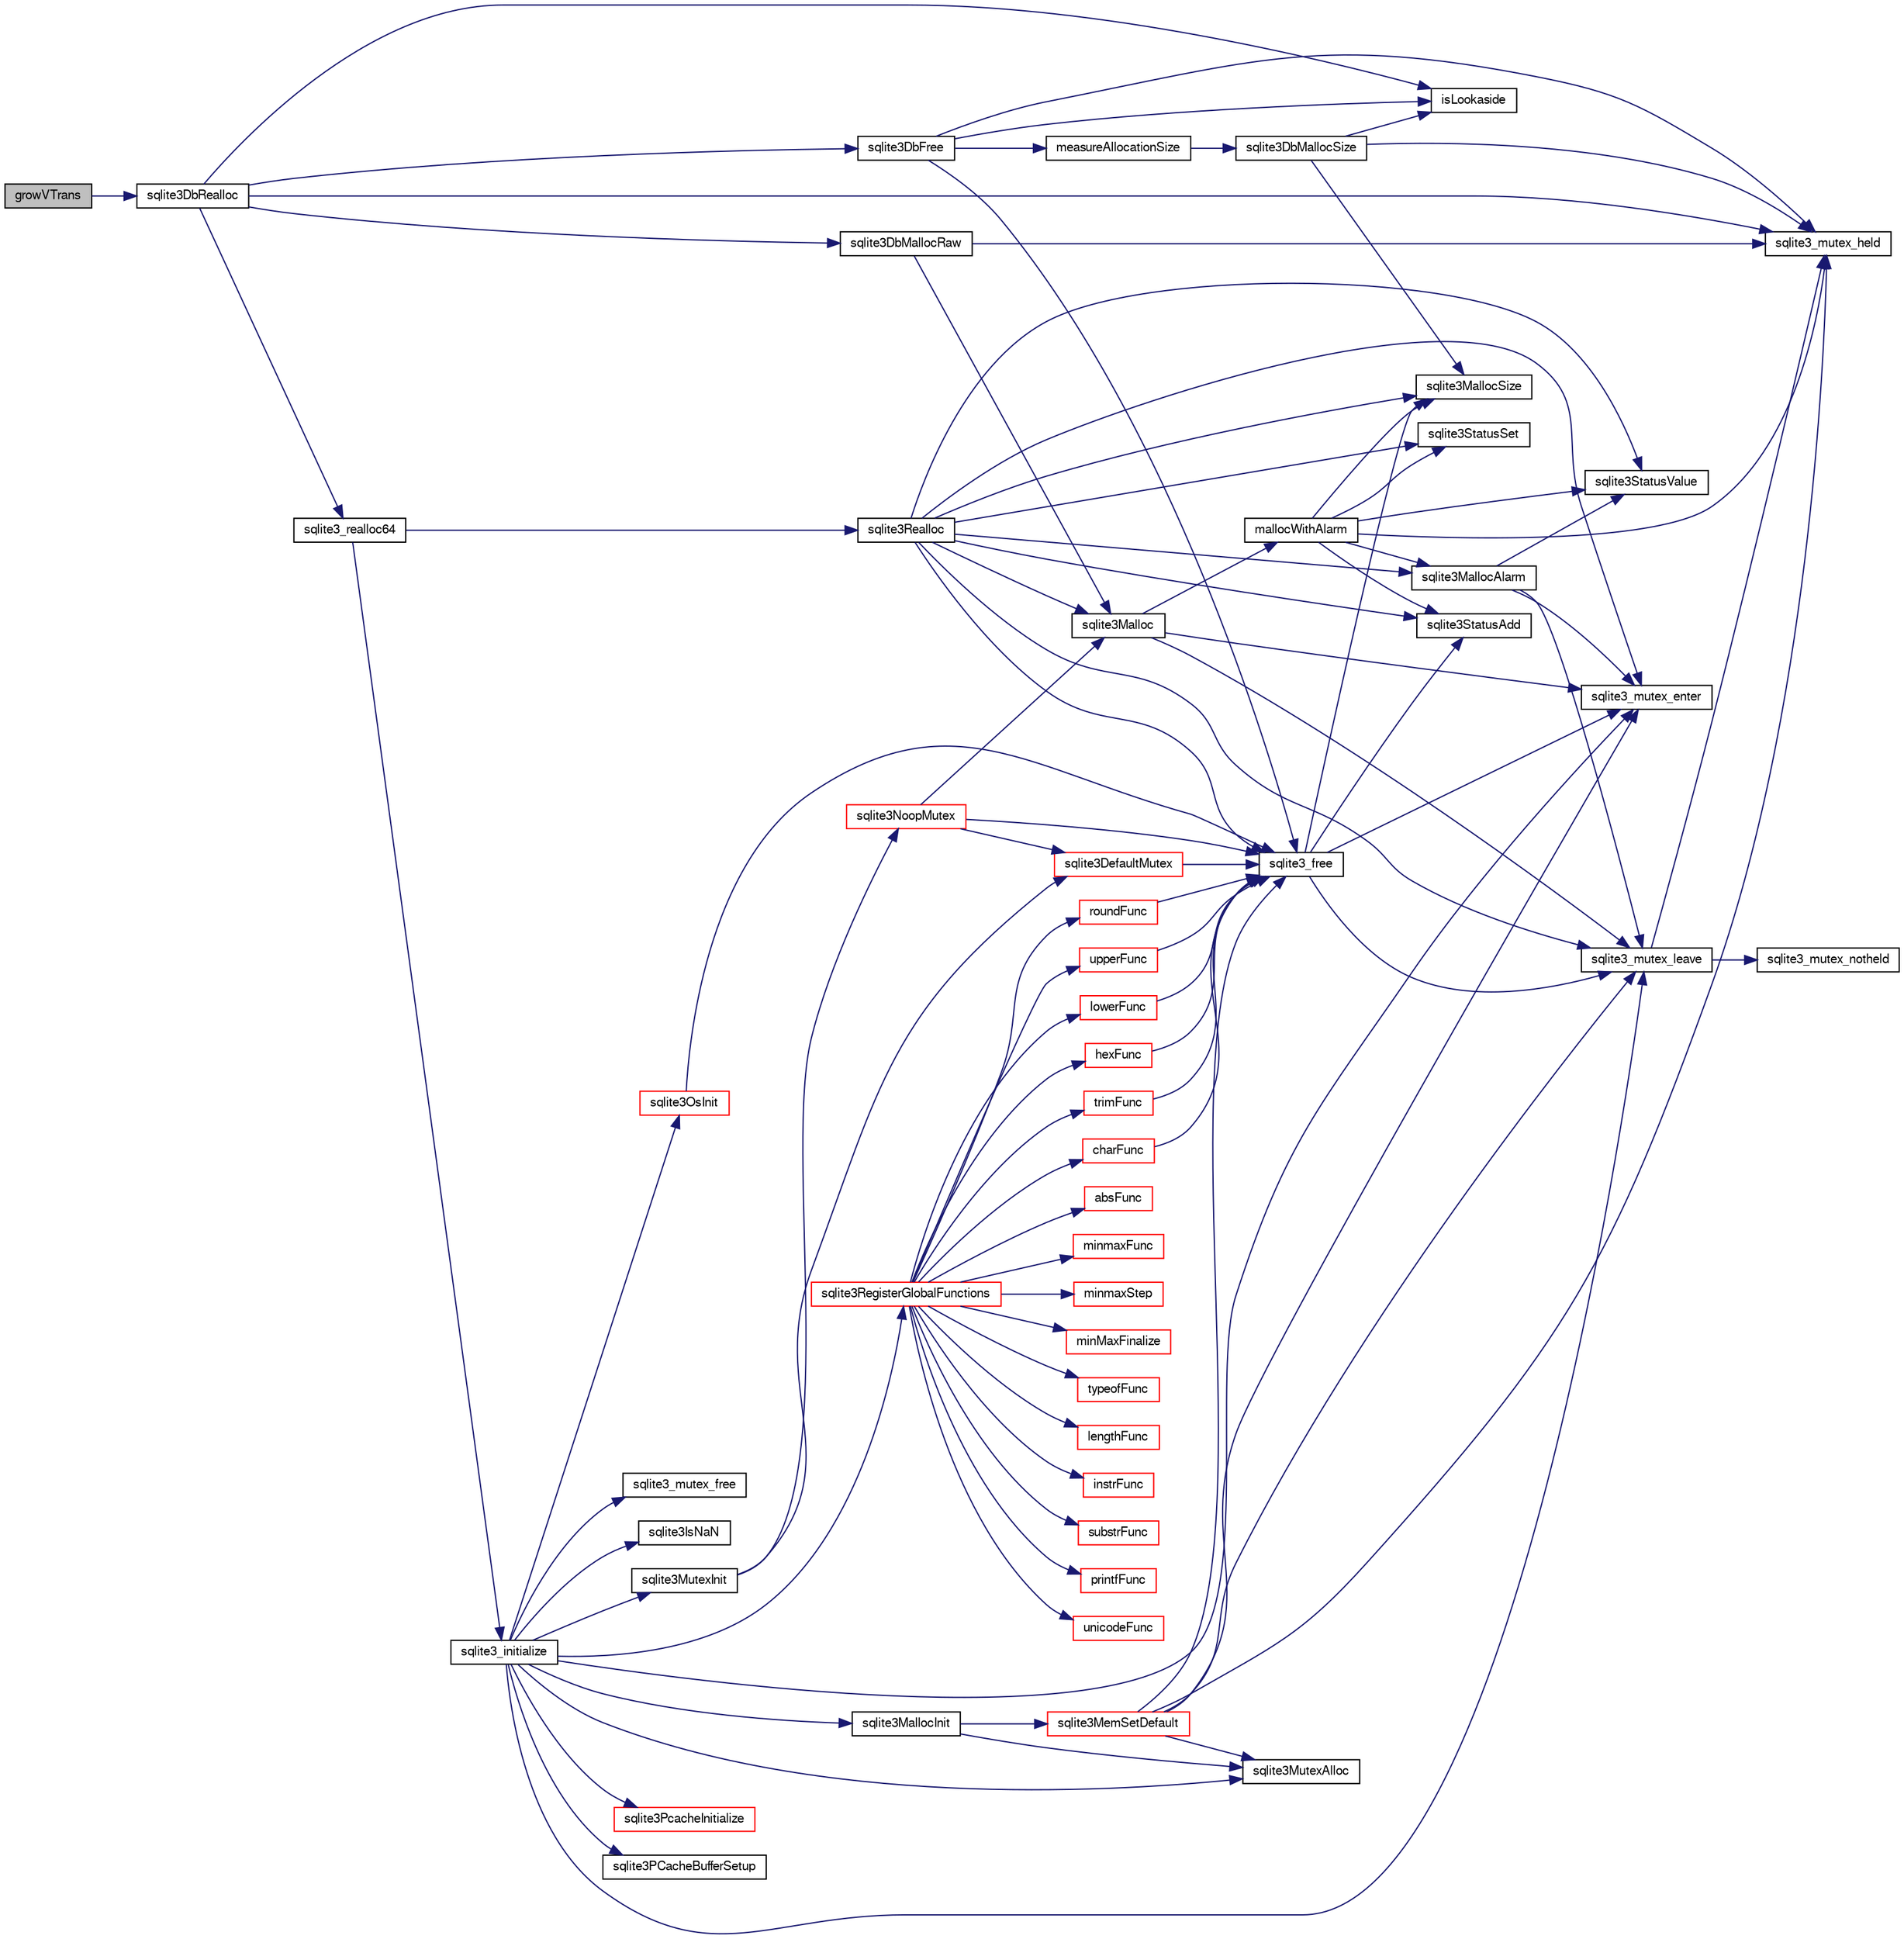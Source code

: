 digraph "growVTrans"
{
  edge [fontname="FreeSans",fontsize="10",labelfontname="FreeSans",labelfontsize="10"];
  node [fontname="FreeSans",fontsize="10",shape=record];
  rankdir="LR";
  Node136168 [label="growVTrans",height=0.2,width=0.4,color="black", fillcolor="grey75", style="filled", fontcolor="black"];
  Node136168 -> Node136169 [color="midnightblue",fontsize="10",style="solid",fontname="FreeSans"];
  Node136169 [label="sqlite3DbRealloc",height=0.2,width=0.4,color="black", fillcolor="white", style="filled",URL="$sqlite3_8c.html#ae028f4902a9d29bcaf310ff289ee87dc"];
  Node136169 -> Node136170 [color="midnightblue",fontsize="10",style="solid",fontname="FreeSans"];
  Node136170 [label="sqlite3_mutex_held",height=0.2,width=0.4,color="black", fillcolor="white", style="filled",URL="$sqlite3_8c.html#acf77da68932b6bc163c5e68547ecc3e7"];
  Node136169 -> Node136171 [color="midnightblue",fontsize="10",style="solid",fontname="FreeSans"];
  Node136171 [label="sqlite3DbMallocRaw",height=0.2,width=0.4,color="black", fillcolor="white", style="filled",URL="$sqlite3_8c.html#abbe8be0cf7175e11ddc3e2218fad924e"];
  Node136171 -> Node136170 [color="midnightblue",fontsize="10",style="solid",fontname="FreeSans"];
  Node136171 -> Node136172 [color="midnightblue",fontsize="10",style="solid",fontname="FreeSans"];
  Node136172 [label="sqlite3Malloc",height=0.2,width=0.4,color="black", fillcolor="white", style="filled",URL="$sqlite3_8c.html#a361a2eaa846b1885f123abe46f5d8b2b"];
  Node136172 -> Node136173 [color="midnightblue",fontsize="10",style="solid",fontname="FreeSans"];
  Node136173 [label="sqlite3_mutex_enter",height=0.2,width=0.4,color="black", fillcolor="white", style="filled",URL="$sqlite3_8c.html#a1c12cde690bd89f104de5cbad12a6bf5"];
  Node136172 -> Node136174 [color="midnightblue",fontsize="10",style="solid",fontname="FreeSans"];
  Node136174 [label="mallocWithAlarm",height=0.2,width=0.4,color="black", fillcolor="white", style="filled",URL="$sqlite3_8c.html#ab070d5cf8e48ec8a6a43cf025d48598b"];
  Node136174 -> Node136170 [color="midnightblue",fontsize="10",style="solid",fontname="FreeSans"];
  Node136174 -> Node136175 [color="midnightblue",fontsize="10",style="solid",fontname="FreeSans"];
  Node136175 [label="sqlite3StatusSet",height=0.2,width=0.4,color="black", fillcolor="white", style="filled",URL="$sqlite3_8c.html#afec7586c01fcb5ea17dc9d7725a589d9"];
  Node136174 -> Node136176 [color="midnightblue",fontsize="10",style="solid",fontname="FreeSans"];
  Node136176 [label="sqlite3StatusValue",height=0.2,width=0.4,color="black", fillcolor="white", style="filled",URL="$sqlite3_8c.html#a30b8ac296c6e200c1fa57708d52c6ef6"];
  Node136174 -> Node136177 [color="midnightblue",fontsize="10",style="solid",fontname="FreeSans"];
  Node136177 [label="sqlite3MallocAlarm",height=0.2,width=0.4,color="black", fillcolor="white", style="filled",URL="$sqlite3_8c.html#ada66988e8471d1198f3219c062377508"];
  Node136177 -> Node136176 [color="midnightblue",fontsize="10",style="solid",fontname="FreeSans"];
  Node136177 -> Node136178 [color="midnightblue",fontsize="10",style="solid",fontname="FreeSans"];
  Node136178 [label="sqlite3_mutex_leave",height=0.2,width=0.4,color="black", fillcolor="white", style="filled",URL="$sqlite3_8c.html#a5838d235601dbd3c1fa993555c6bcc93"];
  Node136178 -> Node136170 [color="midnightblue",fontsize="10",style="solid",fontname="FreeSans"];
  Node136178 -> Node136179 [color="midnightblue",fontsize="10",style="solid",fontname="FreeSans"];
  Node136179 [label="sqlite3_mutex_notheld",height=0.2,width=0.4,color="black", fillcolor="white", style="filled",URL="$sqlite3_8c.html#a83967c837c1c000d3b5adcfaa688f5dc"];
  Node136177 -> Node136173 [color="midnightblue",fontsize="10",style="solid",fontname="FreeSans"];
  Node136174 -> Node136180 [color="midnightblue",fontsize="10",style="solid",fontname="FreeSans"];
  Node136180 [label="sqlite3MallocSize",height=0.2,width=0.4,color="black", fillcolor="white", style="filled",URL="$sqlite3_8c.html#acf5d2a5f35270bafb050bd2def576955"];
  Node136174 -> Node136181 [color="midnightblue",fontsize="10",style="solid",fontname="FreeSans"];
  Node136181 [label="sqlite3StatusAdd",height=0.2,width=0.4,color="black", fillcolor="white", style="filled",URL="$sqlite3_8c.html#afa029f93586aeab4cc85360905dae9cd"];
  Node136172 -> Node136178 [color="midnightblue",fontsize="10",style="solid",fontname="FreeSans"];
  Node136169 -> Node136182 [color="midnightblue",fontsize="10",style="solid",fontname="FreeSans"];
  Node136182 [label="isLookaside",height=0.2,width=0.4,color="black", fillcolor="white", style="filled",URL="$sqlite3_8c.html#a770fa05ff9717b75e16f4d968a77b897"];
  Node136169 -> Node136183 [color="midnightblue",fontsize="10",style="solid",fontname="FreeSans"];
  Node136183 [label="sqlite3DbFree",height=0.2,width=0.4,color="black", fillcolor="white", style="filled",URL="$sqlite3_8c.html#ac70ab821a6607b4a1b909582dc37a069"];
  Node136183 -> Node136170 [color="midnightblue",fontsize="10",style="solid",fontname="FreeSans"];
  Node136183 -> Node136184 [color="midnightblue",fontsize="10",style="solid",fontname="FreeSans"];
  Node136184 [label="measureAllocationSize",height=0.2,width=0.4,color="black", fillcolor="white", style="filled",URL="$sqlite3_8c.html#a45731e644a22fdb756e2b6337224217a"];
  Node136184 -> Node136185 [color="midnightblue",fontsize="10",style="solid",fontname="FreeSans"];
  Node136185 [label="sqlite3DbMallocSize",height=0.2,width=0.4,color="black", fillcolor="white", style="filled",URL="$sqlite3_8c.html#aa397e5a8a03495203a0767abf0a71f86"];
  Node136185 -> Node136180 [color="midnightblue",fontsize="10",style="solid",fontname="FreeSans"];
  Node136185 -> Node136170 [color="midnightblue",fontsize="10",style="solid",fontname="FreeSans"];
  Node136185 -> Node136182 [color="midnightblue",fontsize="10",style="solid",fontname="FreeSans"];
  Node136183 -> Node136182 [color="midnightblue",fontsize="10",style="solid",fontname="FreeSans"];
  Node136183 -> Node136186 [color="midnightblue",fontsize="10",style="solid",fontname="FreeSans"];
  Node136186 [label="sqlite3_free",height=0.2,width=0.4,color="black", fillcolor="white", style="filled",URL="$sqlite3_8c.html#a6552349e36a8a691af5487999ab09519"];
  Node136186 -> Node136173 [color="midnightblue",fontsize="10",style="solid",fontname="FreeSans"];
  Node136186 -> Node136181 [color="midnightblue",fontsize="10",style="solid",fontname="FreeSans"];
  Node136186 -> Node136180 [color="midnightblue",fontsize="10",style="solid",fontname="FreeSans"];
  Node136186 -> Node136178 [color="midnightblue",fontsize="10",style="solid",fontname="FreeSans"];
  Node136169 -> Node136187 [color="midnightblue",fontsize="10",style="solid",fontname="FreeSans"];
  Node136187 [label="sqlite3_realloc64",height=0.2,width=0.4,color="black", fillcolor="white", style="filled",URL="$sqlite3_8c.html#a3765a714077ee547e811034236dc9ecd"];
  Node136187 -> Node136188 [color="midnightblue",fontsize="10",style="solid",fontname="FreeSans"];
  Node136188 [label="sqlite3_initialize",height=0.2,width=0.4,color="black", fillcolor="white", style="filled",URL="$sqlite3_8c.html#ab0c0ee2d5d4cf8b28e9572296a8861df"];
  Node136188 -> Node136189 [color="midnightblue",fontsize="10",style="solid",fontname="FreeSans"];
  Node136189 [label="sqlite3MutexInit",height=0.2,width=0.4,color="black", fillcolor="white", style="filled",URL="$sqlite3_8c.html#a7906afcdd1cdb3d0007eb932398a1158"];
  Node136189 -> Node136190 [color="midnightblue",fontsize="10",style="solid",fontname="FreeSans"];
  Node136190 [label="sqlite3DefaultMutex",height=0.2,width=0.4,color="red", fillcolor="white", style="filled",URL="$sqlite3_8c.html#ac895a71e325f9b2f9b862f737c17aca8"];
  Node136190 -> Node136186 [color="midnightblue",fontsize="10",style="solid",fontname="FreeSans"];
  Node136189 -> Node136199 [color="midnightblue",fontsize="10",style="solid",fontname="FreeSans"];
  Node136199 [label="sqlite3NoopMutex",height=0.2,width=0.4,color="red", fillcolor="white", style="filled",URL="$sqlite3_8c.html#a09742cde9ef371d94f8201d2cdb543e4"];
  Node136199 -> Node136172 [color="midnightblue",fontsize="10",style="solid",fontname="FreeSans"];
  Node136199 -> Node136186 [color="midnightblue",fontsize="10",style="solid",fontname="FreeSans"];
  Node136199 -> Node136190 [color="midnightblue",fontsize="10",style="solid",fontname="FreeSans"];
  Node136188 -> Node136207 [color="midnightblue",fontsize="10",style="solid",fontname="FreeSans"];
  Node136207 [label="sqlite3MutexAlloc",height=0.2,width=0.4,color="black", fillcolor="white", style="filled",URL="$sqlite3_8c.html#a0e3f432ee581f6876b590e7ad7e84e19"];
  Node136188 -> Node136173 [color="midnightblue",fontsize="10",style="solid",fontname="FreeSans"];
  Node136188 -> Node136208 [color="midnightblue",fontsize="10",style="solid",fontname="FreeSans"];
  Node136208 [label="sqlite3MallocInit",height=0.2,width=0.4,color="black", fillcolor="white", style="filled",URL="$sqlite3_8c.html#a9e06f9e7cad0d83ce80ab493c9533552"];
  Node136208 -> Node136209 [color="midnightblue",fontsize="10",style="solid",fontname="FreeSans"];
  Node136209 [label="sqlite3MemSetDefault",height=0.2,width=0.4,color="red", fillcolor="white", style="filled",URL="$sqlite3_8c.html#a162fbfd727e92c5f8f72625b5ff62549"];
  Node136209 -> Node136207 [color="midnightblue",fontsize="10",style="solid",fontname="FreeSans"];
  Node136209 -> Node136173 [color="midnightblue",fontsize="10",style="solid",fontname="FreeSans"];
  Node136209 -> Node136178 [color="midnightblue",fontsize="10",style="solid",fontname="FreeSans"];
  Node136209 -> Node136170 [color="midnightblue",fontsize="10",style="solid",fontname="FreeSans"];
  Node136209 -> Node136186 [color="midnightblue",fontsize="10",style="solid",fontname="FreeSans"];
  Node136208 -> Node136207 [color="midnightblue",fontsize="10",style="solid",fontname="FreeSans"];
  Node136188 -> Node136178 [color="midnightblue",fontsize="10",style="solid",fontname="FreeSans"];
  Node136188 -> Node136296 [color="midnightblue",fontsize="10",style="solid",fontname="FreeSans"];
  Node136296 [label="sqlite3RegisterGlobalFunctions",height=0.2,width=0.4,color="red", fillcolor="white", style="filled",URL="$sqlite3_8c.html#a9f75bd111010f29e1b8d74344473c4ec"];
  Node136296 -> Node136297 [color="midnightblue",fontsize="10",style="solid",fontname="FreeSans"];
  Node136297 [label="trimFunc",height=0.2,width=0.4,color="red", fillcolor="white", style="filled",URL="$sqlite3_8c.html#afad56dbe7f08139a630156e644b14704"];
  Node136297 -> Node136186 [color="midnightblue",fontsize="10",style="solid",fontname="FreeSans"];
  Node136296 -> Node136310 [color="midnightblue",fontsize="10",style="solid",fontname="FreeSans"];
  Node136310 [label="minmaxFunc",height=0.2,width=0.4,color="red", fillcolor="white", style="filled",URL="$sqlite3_8c.html#a4d00f48b948fd73cb70bcfd1efc0bfb0"];
  Node136296 -> Node136319 [color="midnightblue",fontsize="10",style="solid",fontname="FreeSans"];
  Node136319 [label="minmaxStep",height=0.2,width=0.4,color="red", fillcolor="white", style="filled",URL="$sqlite3_8c.html#a5b4c0da0f3b61d7ff25ebd30aa22cca4"];
  Node136296 -> Node136323 [color="midnightblue",fontsize="10",style="solid",fontname="FreeSans"];
  Node136323 [label="minMaxFinalize",height=0.2,width=0.4,color="red", fillcolor="white", style="filled",URL="$sqlite3_8c.html#a0439dd90934a2dee93517c50884d5924"];
  Node136296 -> Node136324 [color="midnightblue",fontsize="10",style="solid",fontname="FreeSans"];
  Node136324 [label="typeofFunc",height=0.2,width=0.4,color="red", fillcolor="white", style="filled",URL="$sqlite3_8c.html#aba6c564ff0d6b017de448469d0fb243f"];
  Node136296 -> Node136325 [color="midnightblue",fontsize="10",style="solid",fontname="FreeSans"];
  Node136325 [label="lengthFunc",height=0.2,width=0.4,color="red", fillcolor="white", style="filled",URL="$sqlite3_8c.html#affdabf006c37c26a1c3e325badb83546"];
  Node136296 -> Node136330 [color="midnightblue",fontsize="10",style="solid",fontname="FreeSans"];
  Node136330 [label="instrFunc",height=0.2,width=0.4,color="red", fillcolor="white", style="filled",URL="$sqlite3_8c.html#a8f86ca540b92ac28aaefaa126170cf8c"];
  Node136296 -> Node136332 [color="midnightblue",fontsize="10",style="solid",fontname="FreeSans"];
  Node136332 [label="substrFunc",height=0.2,width=0.4,color="red", fillcolor="white", style="filled",URL="$sqlite3_8c.html#a8a8739d9af5589338113371e440b2734"];
  Node136296 -> Node136337 [color="midnightblue",fontsize="10",style="solid",fontname="FreeSans"];
  Node136337 [label="printfFunc",height=0.2,width=0.4,color="red", fillcolor="white", style="filled",URL="$sqlite3_8c.html#a80ca21d434c7c5b6668bee721331dda8"];
  Node136296 -> Node136339 [color="midnightblue",fontsize="10",style="solid",fontname="FreeSans"];
  Node136339 [label="unicodeFunc",height=0.2,width=0.4,color="red", fillcolor="white", style="filled",URL="$sqlite3_8c.html#a1d3d012cbe2276d8d713be80884db355"];
  Node136296 -> Node136341 [color="midnightblue",fontsize="10",style="solid",fontname="FreeSans"];
  Node136341 [label="charFunc",height=0.2,width=0.4,color="red", fillcolor="white", style="filled",URL="$sqlite3_8c.html#ab9b72ce47fcea3c3b92e816435a0fd91"];
  Node136341 -> Node136186 [color="midnightblue",fontsize="10",style="solid",fontname="FreeSans"];
  Node136296 -> Node136342 [color="midnightblue",fontsize="10",style="solid",fontname="FreeSans"];
  Node136342 [label="absFunc",height=0.2,width=0.4,color="red", fillcolor="white", style="filled",URL="$sqlite3_8c.html#af271994a34f441432d50d7095e0ed23d"];
  Node136296 -> Node136347 [color="midnightblue",fontsize="10",style="solid",fontname="FreeSans"];
  Node136347 [label="roundFunc",height=0.2,width=0.4,color="red", fillcolor="white", style="filled",URL="$sqlite3_8c.html#a8c444ba254edc27891111b76e7ba85e7"];
  Node136347 -> Node136186 [color="midnightblue",fontsize="10",style="solid",fontname="FreeSans"];
  Node136296 -> Node136350 [color="midnightblue",fontsize="10",style="solid",fontname="FreeSans"];
  Node136350 [label="upperFunc",height=0.2,width=0.4,color="red", fillcolor="white", style="filled",URL="$sqlite3_8c.html#a8f26e491f9fd893cdb476c577f39f260"];
  Node136350 -> Node136186 [color="midnightblue",fontsize="10",style="solid",fontname="FreeSans"];
  Node136296 -> Node136351 [color="midnightblue",fontsize="10",style="solid",fontname="FreeSans"];
  Node136351 [label="lowerFunc",height=0.2,width=0.4,color="red", fillcolor="white", style="filled",URL="$sqlite3_8c.html#a37a07e2d7c0cb4c521e9c334596c89a7"];
  Node136351 -> Node136186 [color="midnightblue",fontsize="10",style="solid",fontname="FreeSans"];
  Node136296 -> Node136352 [color="midnightblue",fontsize="10",style="solid",fontname="FreeSans"];
  Node136352 [label="hexFunc",height=0.2,width=0.4,color="red", fillcolor="white", style="filled",URL="$sqlite3_8c.html#a2e2cd151b75b794723d7c4f30fe57c8b"];
  Node136352 -> Node136186 [color="midnightblue",fontsize="10",style="solid",fontname="FreeSans"];
  Node136188 -> Node136444 [color="midnightblue",fontsize="10",style="solid",fontname="FreeSans"];
  Node136444 [label="sqlite3PcacheInitialize",height=0.2,width=0.4,color="red", fillcolor="white", style="filled",URL="$sqlite3_8c.html#a2902c61ddc88bea002c4d69fe4052b1f"];
  Node136188 -> Node136445 [color="midnightblue",fontsize="10",style="solid",fontname="FreeSans"];
  Node136445 [label="sqlite3OsInit",height=0.2,width=0.4,color="red", fillcolor="white", style="filled",URL="$sqlite3_8c.html#afeaa886fe1ca086a30fd278b1d069762"];
  Node136445 -> Node136186 [color="midnightblue",fontsize="10",style="solid",fontname="FreeSans"];
  Node136188 -> Node136449 [color="midnightblue",fontsize="10",style="solid",fontname="FreeSans"];
  Node136449 [label="sqlite3PCacheBufferSetup",height=0.2,width=0.4,color="black", fillcolor="white", style="filled",URL="$sqlite3_8c.html#ad18a1eebefdfbc4254f473f7b0101937"];
  Node136188 -> Node136450 [color="midnightblue",fontsize="10",style="solid",fontname="FreeSans"];
  Node136450 [label="sqlite3_mutex_free",height=0.2,width=0.4,color="black", fillcolor="white", style="filled",URL="$sqlite3_8c.html#a2db2e72e08f6873afa9c61b0ec726fec"];
  Node136188 -> Node136232 [color="midnightblue",fontsize="10",style="solid",fontname="FreeSans"];
  Node136232 [label="sqlite3IsNaN",height=0.2,width=0.4,color="black", fillcolor="white", style="filled",URL="$sqlite3_8c.html#aed4d78203877c3486765ccbc7feebb50"];
  Node136187 -> Node136221 [color="midnightblue",fontsize="10",style="solid",fontname="FreeSans"];
  Node136221 [label="sqlite3Realloc",height=0.2,width=0.4,color="black", fillcolor="white", style="filled",URL="$sqlite3_8c.html#ad53aefdfc088f622e23ffe838201fe22"];
  Node136221 -> Node136172 [color="midnightblue",fontsize="10",style="solid",fontname="FreeSans"];
  Node136221 -> Node136186 [color="midnightblue",fontsize="10",style="solid",fontname="FreeSans"];
  Node136221 -> Node136180 [color="midnightblue",fontsize="10",style="solid",fontname="FreeSans"];
  Node136221 -> Node136173 [color="midnightblue",fontsize="10",style="solid",fontname="FreeSans"];
  Node136221 -> Node136175 [color="midnightblue",fontsize="10",style="solid",fontname="FreeSans"];
  Node136221 -> Node136176 [color="midnightblue",fontsize="10",style="solid",fontname="FreeSans"];
  Node136221 -> Node136177 [color="midnightblue",fontsize="10",style="solid",fontname="FreeSans"];
  Node136221 -> Node136181 [color="midnightblue",fontsize="10",style="solid",fontname="FreeSans"];
  Node136221 -> Node136178 [color="midnightblue",fontsize="10",style="solid",fontname="FreeSans"];
}

